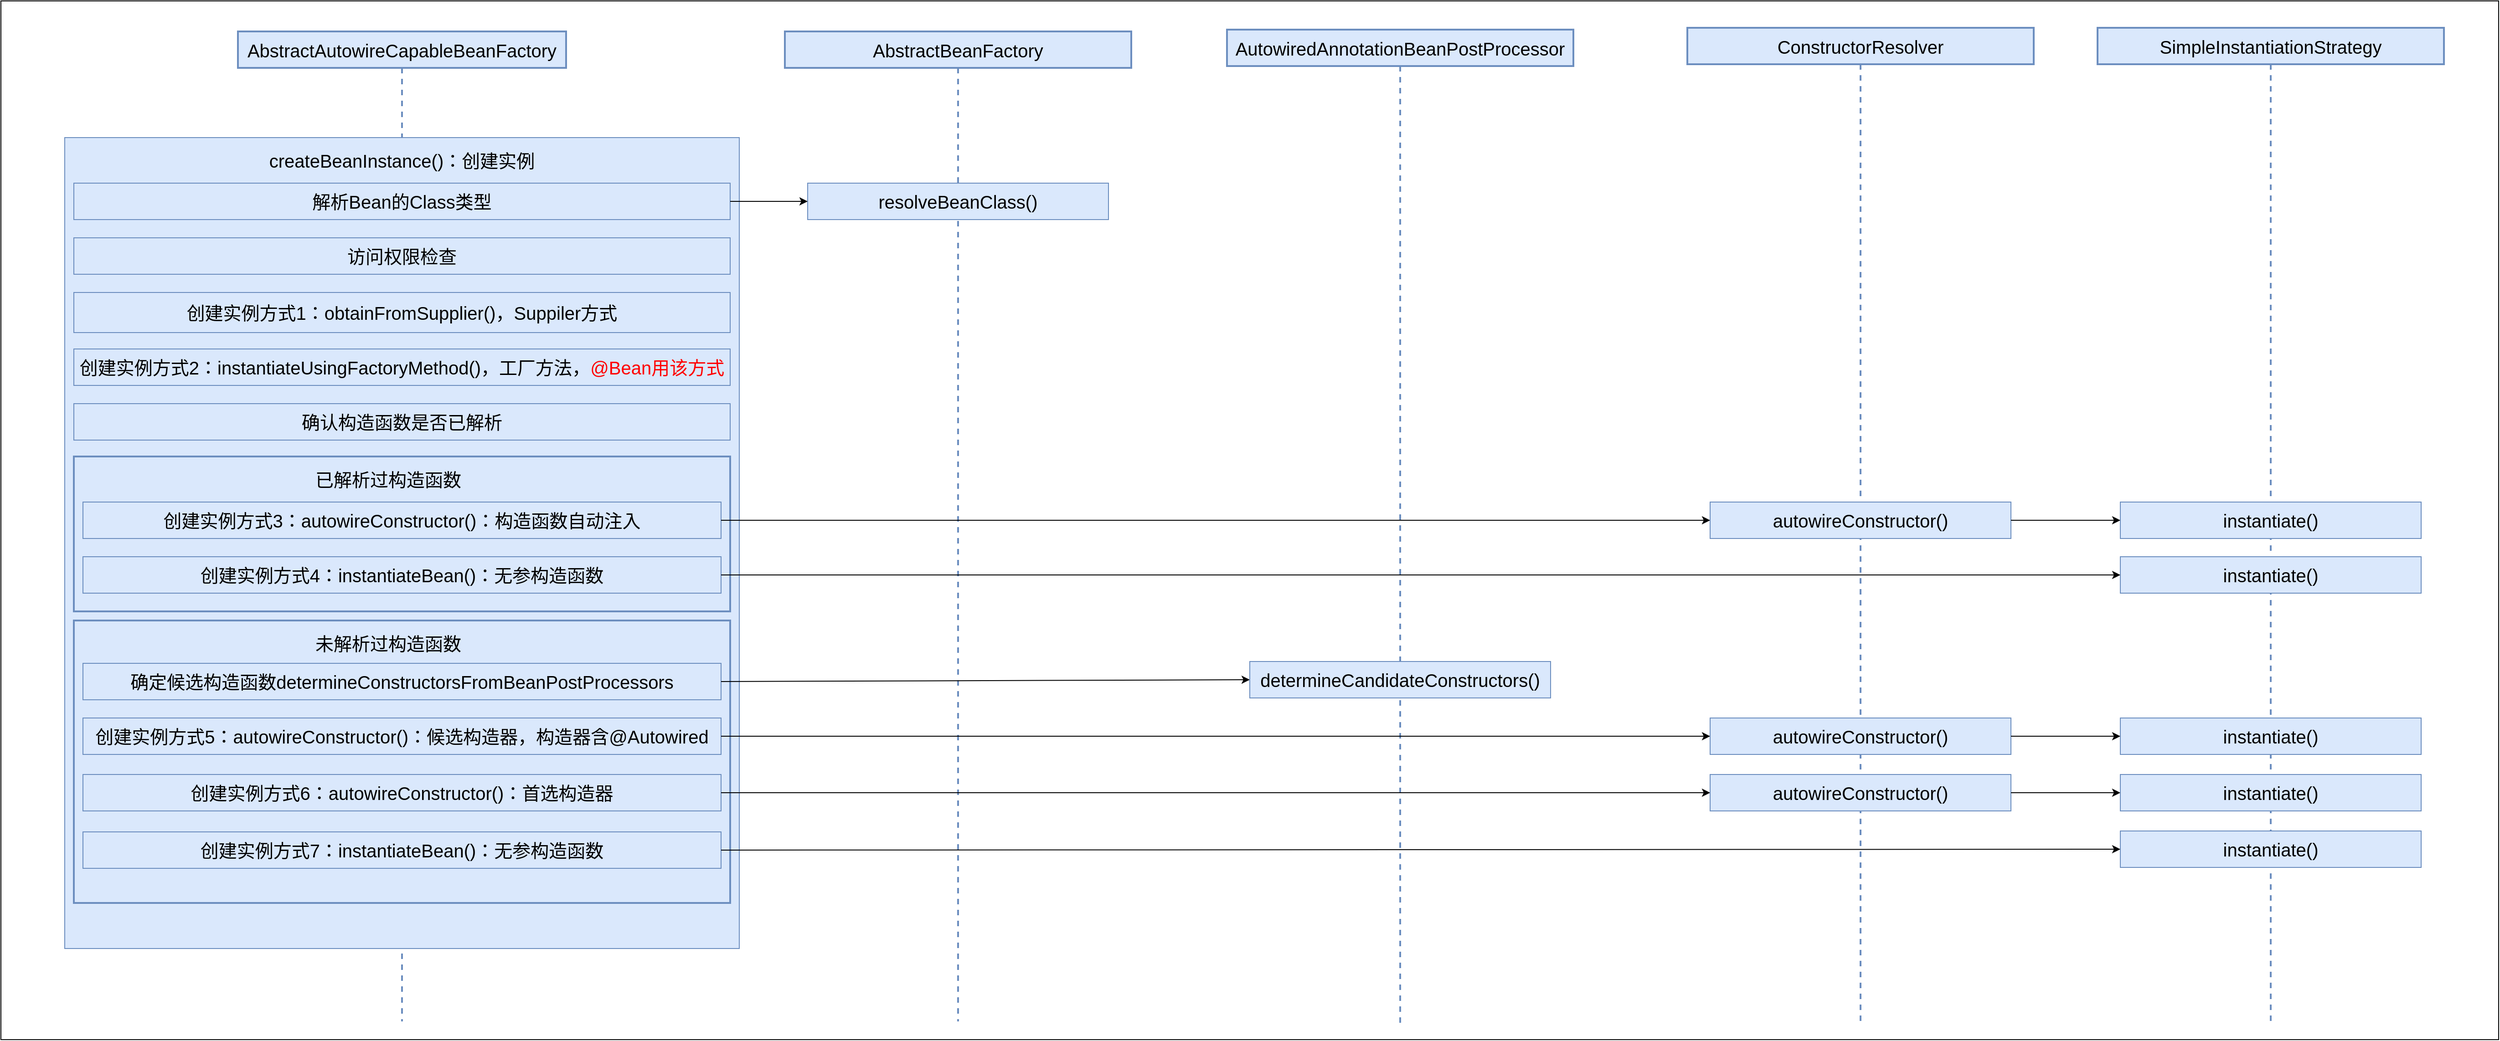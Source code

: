 <mxfile version="28.2.5">
  <diagram name="第 1 页" id="A2wYnKDMZFF023bxGnZ8">
    <mxGraphModel dx="1210" dy="1126" grid="1" gridSize="10" guides="1" tooltips="1" connect="1" arrows="1" fold="1" page="1" pageScale="1" pageWidth="827" pageHeight="1169" math="0" shadow="0">
      <root>
        <mxCell id="0" />
        <mxCell id="1" parent="0" />
        <mxCell id="b81MjtMypsDZj9TweXg5-38" value="" style="rounded=0;whiteSpace=wrap;html=1;" vertex="1" parent="1">
          <mxGeometry x="940" y="50" width="2740" height="1140" as="geometry" />
        </mxCell>
        <mxCell id="tHCy42ypWK_uThyhraDl-21" value="AbstractAutowireCapableBeanFactory" style="shape=umlLifeline;perimeter=lifelinePerimeter;whiteSpace=wrap;html=1;container=1;dropTarget=0;collapsible=0;recursiveResize=0;outlineConnect=0;portConstraint=eastwest;newEdgeStyle={&quot;curved&quot;:0,&quot;rounded&quot;:0};fontSize=20;fillColor=#dae8fc;strokeColor=#6c8ebf;strokeWidth=2;" parent="1" vertex="1">
          <mxGeometry x="1200" y="83.5" width="360" height="1086.5" as="geometry" />
        </mxCell>
        <mxCell id="tHCy42ypWK_uThyhraDl-22" value="" style="html=1;whiteSpace=wrap;fontSize=20;fillColor=#dae8fc;strokeColor=#6c8ebf;" parent="1" vertex="1">
          <mxGeometry x="1010" y="200" width="740" height="890" as="geometry" />
        </mxCell>
        <mxCell id="tHCy42ypWK_uThyhraDl-32" value="&lt;span&gt;createBeanInstance&lt;/span&gt;&lt;span&gt;()：创建实例&lt;/span&gt;" style="text;html=1;align=center;verticalAlign=middle;whiteSpace=wrap;rounded=0;fontStyle=0;fontColor=#000000;fontSize=20;" parent="1" vertex="1">
          <mxGeometry x="1221.25" y="210" width="317.5" height="30" as="geometry" />
        </mxCell>
        <mxCell id="tHCy42ypWK_uThyhraDl-40" value="&lt;span style=&quot;text-align: left;&quot;&gt;创建实例&lt;/span&gt;&lt;span style=&quot;text-align: left;&quot;&gt;方式1：obtainFromSupplier()，Suppiler方式&lt;/span&gt;" style="html=1;whiteSpace=wrap;fontSize=20;fillColor=#dae8fc;strokeColor=#6c8ebf;" parent="1" vertex="1">
          <mxGeometry x="1020" y="370" width="720" height="44" as="geometry" />
        </mxCell>
        <mxCell id="tHCy42ypWK_uThyhraDl-41" value="" style="html=1;whiteSpace=wrap;fontSize=20;fillColor=#dae8fc;strokeColor=#6c8ebf;strokeWidth=2;" parent="1" vertex="1">
          <mxGeometry x="1020" y="730" width="720" height="310" as="geometry" />
        </mxCell>
        <mxCell id="tHCy42ypWK_uThyhraDl-50" value="&lt;span&gt;未解析过构造函数&lt;/span&gt;" style="text;html=1;align=center;verticalAlign=middle;whiteSpace=wrap;rounded=0;fontColor=#000000;fontStyle=0;fontSize=20;" parent="1" vertex="1">
          <mxGeometry x="1210" y="740" width="310" height="30" as="geometry" />
        </mxCell>
        <mxCell id="XXb4EB46vbzF-yNc4gj--1" value="解析Bean的Class类型" style="html=1;whiteSpace=wrap;fontSize=20;fillColor=#dae8fc;strokeColor=#6c8ebf;strokeWidth=1;" parent="1" vertex="1">
          <mxGeometry x="1020" y="250" width="720" height="40" as="geometry" />
        </mxCell>
        <mxCell id="XXb4EB46vbzF-yNc4gj--5" value="AbstractBeanFactory" style="shape=umlLifeline;perimeter=lifelinePerimeter;whiteSpace=wrap;html=1;container=1;dropTarget=0;collapsible=0;recursiveResize=0;outlineConnect=0;portConstraint=eastwest;newEdgeStyle={&quot;curved&quot;:0,&quot;rounded&quot;:0};fontSize=20;fillColor=#dae8fc;strokeColor=#6c8ebf;strokeWidth=2;" parent="1" vertex="1">
          <mxGeometry x="1800" y="83.5" width="380" height="1086.5" as="geometry" />
        </mxCell>
        <mxCell id="XXb4EB46vbzF-yNc4gj--12" value="resolveBeanClass()" style="html=1;whiteSpace=wrap;fontSize=20;fillColor=#dae8fc;strokeColor=#6c8ebf;strokeWidth=1;" parent="1" vertex="1">
          <mxGeometry x="1825" y="250" width="330" height="40" as="geometry" />
        </mxCell>
        <mxCell id="XXb4EB46vbzF-yNc4gj--14" value="AutowiredAnnotationBeanPostProcessor" style="shape=umlLifeline;perimeter=lifelinePerimeter;whiteSpace=wrap;html=1;container=1;dropTarget=0;collapsible=0;recursiveResize=0;outlineConnect=0;portConstraint=eastwest;newEdgeStyle={&quot;curved&quot;:0,&quot;rounded&quot;:0};fontSize=20;fillColor=#dae8fc;strokeColor=#6c8ebf;strokeWidth=2;" parent="1" vertex="1">
          <mxGeometry x="2285" y="81.5" width="380" height="1090.5" as="geometry" />
        </mxCell>
        <mxCell id="b81MjtMypsDZj9TweXg5-1" value="" style="endArrow=classic;html=1;rounded=0;exitX=1;exitY=0.5;exitDx=0;exitDy=0;" edge="1" parent="1" source="XXb4EB46vbzF-yNc4gj--1" target="XXb4EB46vbzF-yNc4gj--12">
          <mxGeometry width="50" height="50" relative="1" as="geometry">
            <mxPoint x="1710" y="400" as="sourcePoint" />
            <mxPoint x="1760" y="350" as="targetPoint" />
          </mxGeometry>
        </mxCell>
        <mxCell id="b81MjtMypsDZj9TweXg5-2" value="访问权限检查" style="html=1;whiteSpace=wrap;fontSize=20;fillColor=#dae8fc;strokeColor=#6c8ebf;strokeWidth=1;" vertex="1" parent="1">
          <mxGeometry x="1020" y="310" width="720" height="40" as="geometry" />
        </mxCell>
        <mxCell id="b81MjtMypsDZj9TweXg5-3" value="&lt;span style=&quot;text-align: left;&quot;&gt;创建实例&lt;/span&gt;&lt;span style=&quot;text-align: left;&quot;&gt;方式2：instantiateUsingFactoryMethod()，工厂方法，&lt;font style=&quot;color: rgb(255, 0, 0);&quot;&gt;@Bean用该方式&lt;/font&gt;&lt;/span&gt;" style="html=1;whiteSpace=wrap;fontSize=20;fillColor=#dae8fc;strokeColor=#6c8ebf;" vertex="1" parent="1">
          <mxGeometry x="1020" y="432" width="720" height="40" as="geometry" />
        </mxCell>
        <mxCell id="b81MjtMypsDZj9TweXg5-8" value="" style="html=1;whiteSpace=wrap;fontSize=20;fillColor=#dae8fc;strokeColor=#6c8ebf;strokeWidth=2;" vertex="1" parent="1">
          <mxGeometry x="1020" y="550" width="720" height="170" as="geometry" />
        </mxCell>
        <mxCell id="b81MjtMypsDZj9TweXg5-10" value="确认构造函数是否已解析" style="html=1;whiteSpace=wrap;fontSize=20;fillColor=#dae8fc;strokeColor=#6c8ebf;strokeWidth=1;" vertex="1" parent="1">
          <mxGeometry x="1020" y="492" width="720" height="40" as="geometry" />
        </mxCell>
        <mxCell id="b81MjtMypsDZj9TweXg5-12" value="&lt;span&gt;已解析过构造函数&lt;/span&gt;" style="text;html=1;align=center;verticalAlign=middle;whiteSpace=wrap;rounded=0;fontColor=#000000;fontStyle=0;fontSize=20;" vertex="1" parent="1">
          <mxGeometry x="1210" y="560" width="310" height="30" as="geometry" />
        </mxCell>
        <mxCell id="b81MjtMypsDZj9TweXg5-16" value="&lt;span style=&quot;text-align: left;&quot;&gt;创建实例&lt;/span&gt;&lt;span style=&quot;text-align: left;&quot;&gt;方式3：autowireConstructor()：构造函数自动注入&lt;/span&gt;" style="html=1;whiteSpace=wrap;fontSize=20;fillColor=#dae8fc;strokeColor=#6c8ebf;" vertex="1" parent="1">
          <mxGeometry x="1030" y="600" width="700" height="40" as="geometry" />
        </mxCell>
        <mxCell id="b81MjtMypsDZj9TweXg5-17" value="&lt;span style=&quot;text-align: left;&quot;&gt;创建实例&lt;/span&gt;&lt;span style=&quot;text-align: left;&quot;&gt;方式4：instantiateBean()：无参构造函数&lt;/span&gt;" style="html=1;whiteSpace=wrap;fontSize=20;fillColor=#dae8fc;strokeColor=#6c8ebf;" vertex="1" parent="1">
          <mxGeometry x="1030" y="660" width="700" height="40" as="geometry" />
        </mxCell>
        <mxCell id="b81MjtMypsDZj9TweXg5-18" value="&lt;div style=&quot;text-align: left;&quot;&gt;&lt;span style=&quot;background-color: transparent;&quot;&gt;确定候选构造函数determineConstructorsFromBeanPostProcessors&lt;/span&gt;&lt;/div&gt;" style="html=1;whiteSpace=wrap;fontSize=20;fillColor=#dae8fc;strokeColor=#6c8ebf;" vertex="1" parent="1">
          <mxGeometry x="1030" y="777" width="700" height="40" as="geometry" />
        </mxCell>
        <mxCell id="b81MjtMypsDZj9TweXg5-19" value="&lt;span style=&quot;text-align: left;&quot;&gt;创建实例&lt;/span&gt;&lt;span style=&quot;text-align: left;&quot;&gt;方式5：autowireConstructor()：&lt;/span&gt;&lt;span style=&quot;text-align: left;&quot;&gt;候选构造器，构造器含@Autowired&lt;/span&gt;" style="html=1;whiteSpace=wrap;fontSize=20;fillColor=#dae8fc;strokeColor=#6c8ebf;" vertex="1" parent="1">
          <mxGeometry x="1030" y="837" width="700" height="40" as="geometry" />
        </mxCell>
        <mxCell id="b81MjtMypsDZj9TweXg5-20" value="" style="endArrow=classic;html=1;rounded=0;exitX=1;exitY=0.5;exitDx=0;exitDy=0;entryX=0;entryY=0.5;entryDx=0;entryDy=0;" edge="1" parent="1" source="b81MjtMypsDZj9TweXg5-18" target="XXb4EB46vbzF-yNc4gj--8">
          <mxGeometry width="50" height="50" relative="1" as="geometry">
            <mxPoint x="1900" y="890" as="sourcePoint" />
            <mxPoint x="1950" y="840" as="targetPoint" />
          </mxGeometry>
        </mxCell>
        <mxCell id="b81MjtMypsDZj9TweXg5-21" value="&lt;span style=&quot;text-align: left;&quot;&gt;创建实例&lt;/span&gt;&lt;span style=&quot;text-align: left;&quot;&gt;方式6：autowireConstructor()：首&lt;/span&gt;&lt;span style=&quot;text-align: left;&quot;&gt;选构造器&lt;/span&gt;" style="html=1;whiteSpace=wrap;fontSize=20;fillColor=#dae8fc;strokeColor=#6c8ebf;" vertex="1" parent="1">
          <mxGeometry x="1030" y="899" width="700" height="40" as="geometry" />
        </mxCell>
        <mxCell id="b81MjtMypsDZj9TweXg5-22" value="&lt;span style=&quot;text-align: left;&quot;&gt;创建实例&lt;/span&gt;&lt;span style=&quot;text-align: left;&quot;&gt;方式7：&lt;/span&gt;&lt;span style=&quot;text-align: left;&quot;&gt;instantiateBean()：无参构造函数&lt;/span&gt;" style="html=1;whiteSpace=wrap;fontSize=20;fillColor=#dae8fc;strokeColor=#6c8ebf;" vertex="1" parent="1">
          <mxGeometry x="1030" y="962" width="700" height="40" as="geometry" />
        </mxCell>
        <mxCell id="b81MjtMypsDZj9TweXg5-23" value="SimpleInstantiationStrategy" style="shape=umlLifeline;perimeter=lifelinePerimeter;whiteSpace=wrap;html=1;container=1;dropTarget=0;collapsible=0;recursiveResize=0;outlineConnect=0;portConstraint=eastwest;newEdgeStyle={&quot;curved&quot;:0,&quot;rounded&quot;:0};fontSize=20;fillColor=#dae8fc;strokeColor=#6c8ebf;strokeWidth=2;" vertex="1" parent="1">
          <mxGeometry x="3240" y="79.5" width="380" height="1090.5" as="geometry" />
        </mxCell>
        <mxCell id="b81MjtMypsDZj9TweXg5-24" value="instantiate()" style="html=1;whiteSpace=wrap;fontSize=20;fillColor=#dae8fc;strokeColor=#6c8ebf;strokeWidth=1;" vertex="1" parent="1">
          <mxGeometry x="3265" y="961" width="330" height="40" as="geometry" />
        </mxCell>
        <mxCell id="b81MjtMypsDZj9TweXg5-25" value="" style="endArrow=classic;html=1;rounded=0;exitX=1;exitY=0.5;exitDx=0;exitDy=0;entryX=0;entryY=0.5;entryDx=0;entryDy=0;" edge="1" parent="1" source="b81MjtMypsDZj9TweXg5-22" target="b81MjtMypsDZj9TweXg5-24">
          <mxGeometry width="50" height="50" relative="1" as="geometry">
            <mxPoint x="1770" y="1060" as="sourcePoint" />
            <mxPoint x="1820" y="1010" as="targetPoint" />
          </mxGeometry>
        </mxCell>
        <mxCell id="b81MjtMypsDZj9TweXg5-26" value="instantiate()" style="html=1;whiteSpace=wrap;fontSize=20;fillColor=#dae8fc;strokeColor=#6c8ebf;strokeWidth=1;" vertex="1" parent="1">
          <mxGeometry x="3265" y="660" width="330" height="40" as="geometry" />
        </mxCell>
        <mxCell id="b81MjtMypsDZj9TweXg5-27" value="" style="endArrow=classic;html=1;rounded=0;exitX=1;exitY=0.5;exitDx=0;exitDy=0;entryX=0;entryY=0.5;entryDx=0;entryDy=0;" edge="1" parent="1" source="b81MjtMypsDZj9TweXg5-17" target="b81MjtMypsDZj9TweXg5-26">
          <mxGeometry width="50" height="50" relative="1" as="geometry">
            <mxPoint x="2010" y="700" as="sourcePoint" />
            <mxPoint x="2060" y="650" as="targetPoint" />
          </mxGeometry>
        </mxCell>
        <mxCell id="b81MjtMypsDZj9TweXg5-29" value="ConstructorResolver" style="shape=umlLifeline;perimeter=lifelinePerimeter;whiteSpace=wrap;html=1;container=1;dropTarget=0;collapsible=0;recursiveResize=0;outlineConnect=0;portConstraint=eastwest;newEdgeStyle={&quot;curved&quot;:0,&quot;rounded&quot;:0};fontSize=20;fillColor=#dae8fc;strokeColor=#6c8ebf;strokeWidth=2;" vertex="1" parent="1">
          <mxGeometry x="2790" y="79.5" width="380" height="1090.5" as="geometry" />
        </mxCell>
        <mxCell id="b81MjtMypsDZj9TweXg5-31" value="autowireConstructor()" style="html=1;whiteSpace=wrap;fontSize=20;fillColor=#dae8fc;strokeColor=#6c8ebf;strokeWidth=1;" vertex="1" parent="1">
          <mxGeometry x="2815" y="600" width="330" height="40" as="geometry" />
        </mxCell>
        <mxCell id="b81MjtMypsDZj9TweXg5-32" value="" style="endArrow=classic;html=1;rounded=0;exitX=1;exitY=0.5;exitDx=0;exitDy=0;entryX=0;entryY=0.5;entryDx=0;entryDy=0;" edge="1" parent="1" source="b81MjtMypsDZj9TweXg5-16" target="b81MjtMypsDZj9TweXg5-31">
          <mxGeometry width="50" height="50" relative="1" as="geometry">
            <mxPoint x="1980" y="570" as="sourcePoint" />
            <mxPoint x="2030" y="520" as="targetPoint" />
          </mxGeometry>
        </mxCell>
        <mxCell id="b81MjtMypsDZj9TweXg5-33" value="autowireConstructor()" style="html=1;whiteSpace=wrap;fontSize=20;fillColor=#dae8fc;strokeColor=#6c8ebf;strokeWidth=1;" vertex="1" parent="1">
          <mxGeometry x="2815" y="837" width="330" height="40" as="geometry" />
        </mxCell>
        <mxCell id="b81MjtMypsDZj9TweXg5-34" value="autowireConstructor()" style="html=1;whiteSpace=wrap;fontSize=20;fillColor=#dae8fc;strokeColor=#6c8ebf;strokeWidth=1;" vertex="1" parent="1">
          <mxGeometry x="2815" y="899" width="330" height="40" as="geometry" />
        </mxCell>
        <mxCell id="b81MjtMypsDZj9TweXg5-35" value="" style="endArrow=classic;html=1;rounded=0;exitX=1;exitY=0.5;exitDx=0;exitDy=0;entryX=0;entryY=0.5;entryDx=0;entryDy=0;" edge="1" parent="1" source="b81MjtMypsDZj9TweXg5-21" target="b81MjtMypsDZj9TweXg5-34">
          <mxGeometry width="50" height="50" relative="1" as="geometry">
            <mxPoint x="1980" y="1130" as="sourcePoint" />
            <mxPoint x="2030" y="1080" as="targetPoint" />
          </mxGeometry>
        </mxCell>
        <mxCell id="b81MjtMypsDZj9TweXg5-36" value="" style="endArrow=classic;html=1;rounded=0;exitX=1;exitY=0.5;exitDx=0;exitDy=0;entryX=0;entryY=0.5;entryDx=0;entryDy=0;" edge="1" parent="1" source="b81MjtMypsDZj9TweXg5-19" target="b81MjtMypsDZj9TweXg5-33">
          <mxGeometry width="50" height="50" relative="1" as="geometry">
            <mxPoint x="1970" y="1050" as="sourcePoint" />
            <mxPoint x="2020" y="1000" as="targetPoint" />
          </mxGeometry>
        </mxCell>
        <mxCell id="XXb4EB46vbzF-yNc4gj--8" value="determineCandidateConstructors()" style="html=1;whiteSpace=wrap;fontSize=20;fillColor=#dae8fc;strokeColor=#6c8ebf;strokeWidth=1;" parent="1" vertex="1">
          <mxGeometry x="2310" y="775" width="330" height="40" as="geometry" />
        </mxCell>
        <mxCell id="b81MjtMypsDZj9TweXg5-39" value="instantiate()" style="html=1;whiteSpace=wrap;fontSize=20;fillColor=#dae8fc;strokeColor=#6c8ebf;strokeWidth=1;" vertex="1" parent="1">
          <mxGeometry x="3265" y="600" width="330" height="40" as="geometry" />
        </mxCell>
        <mxCell id="b81MjtMypsDZj9TweXg5-40" value="instantiate()" style="html=1;whiteSpace=wrap;fontSize=20;fillColor=#dae8fc;strokeColor=#6c8ebf;strokeWidth=1;" vertex="1" parent="1">
          <mxGeometry x="3265" y="837" width="330" height="40" as="geometry" />
        </mxCell>
        <mxCell id="b81MjtMypsDZj9TweXg5-41" value="instantiate()" style="html=1;whiteSpace=wrap;fontSize=20;fillColor=#dae8fc;strokeColor=#6c8ebf;strokeWidth=1;" vertex="1" parent="1">
          <mxGeometry x="3265" y="899" width="330" height="40" as="geometry" />
        </mxCell>
        <mxCell id="b81MjtMypsDZj9TweXg5-42" value="" style="endArrow=classic;html=1;rounded=0;exitX=1;exitY=0.5;exitDx=0;exitDy=0;entryX=0;entryY=0.5;entryDx=0;entryDy=0;" edge="1" parent="1" source="b81MjtMypsDZj9TweXg5-31" target="b81MjtMypsDZj9TweXg5-39">
          <mxGeometry width="50" height="50" relative="1" as="geometry">
            <mxPoint x="3150" y="590" as="sourcePoint" />
            <mxPoint x="3200" y="540" as="targetPoint" />
          </mxGeometry>
        </mxCell>
        <mxCell id="b81MjtMypsDZj9TweXg5-43" value="" style="endArrow=classic;html=1;rounded=0;exitX=1;exitY=0.5;exitDx=0;exitDy=0;entryX=0;entryY=0.5;entryDx=0;entryDy=0;" edge="1" parent="1" source="b81MjtMypsDZj9TweXg5-33" target="b81MjtMypsDZj9TweXg5-40">
          <mxGeometry width="50" height="50" relative="1" as="geometry">
            <mxPoint x="3270" y="820" as="sourcePoint" />
            <mxPoint x="3320" y="770" as="targetPoint" />
          </mxGeometry>
        </mxCell>
        <mxCell id="b81MjtMypsDZj9TweXg5-44" value="" style="endArrow=classic;html=1;rounded=0;exitX=1;exitY=0.5;exitDx=0;exitDy=0;entryX=0;entryY=0.5;entryDx=0;entryDy=0;" edge="1" parent="1" source="b81MjtMypsDZj9TweXg5-34" target="b81MjtMypsDZj9TweXg5-41">
          <mxGeometry width="50" height="50" relative="1" as="geometry">
            <mxPoint x="3160" y="840" as="sourcePoint" />
            <mxPoint x="3210" y="790" as="targetPoint" />
          </mxGeometry>
        </mxCell>
      </root>
    </mxGraphModel>
  </diagram>
</mxfile>
